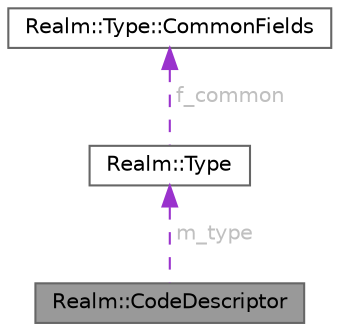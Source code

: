 digraph "Realm::CodeDescriptor"
{
 // LATEX_PDF_SIZE
  bgcolor="transparent";
  edge [fontname=Helvetica,fontsize=10,labelfontname=Helvetica,labelfontsize=10];
  node [fontname=Helvetica,fontsize=10,shape=box,height=0.2,width=0.4];
  Node1 [id="Node000001",label="Realm::CodeDescriptor",height=0.2,width=0.4,color="gray40", fillcolor="grey60", style="filled", fontcolor="black",tooltip=" "];
  Node2 -> Node1 [id="edge1_Node000001_Node000002",dir="back",color="darkorchid3",style="dashed",tooltip=" ",label=" m_type",fontcolor="grey" ];
  Node2 [id="Node000002",label="Realm::Type",height=0.2,width=0.4,color="gray40", fillcolor="white", style="filled",URL="$classRealm_1_1Type.html",tooltip=" "];
  Node3 -> Node2 [id="edge2_Node000002_Node000003",dir="back",color="darkorchid3",style="dashed",tooltip=" ",label=" f_common",fontcolor="grey" ];
  Node3 [id="Node000003",label="Realm::Type::CommonFields",height=0.2,width=0.4,color="gray40", fillcolor="white", style="filled",URL="$structRealm_1_1Type_1_1CommonFields.html",tooltip=" "];
}

